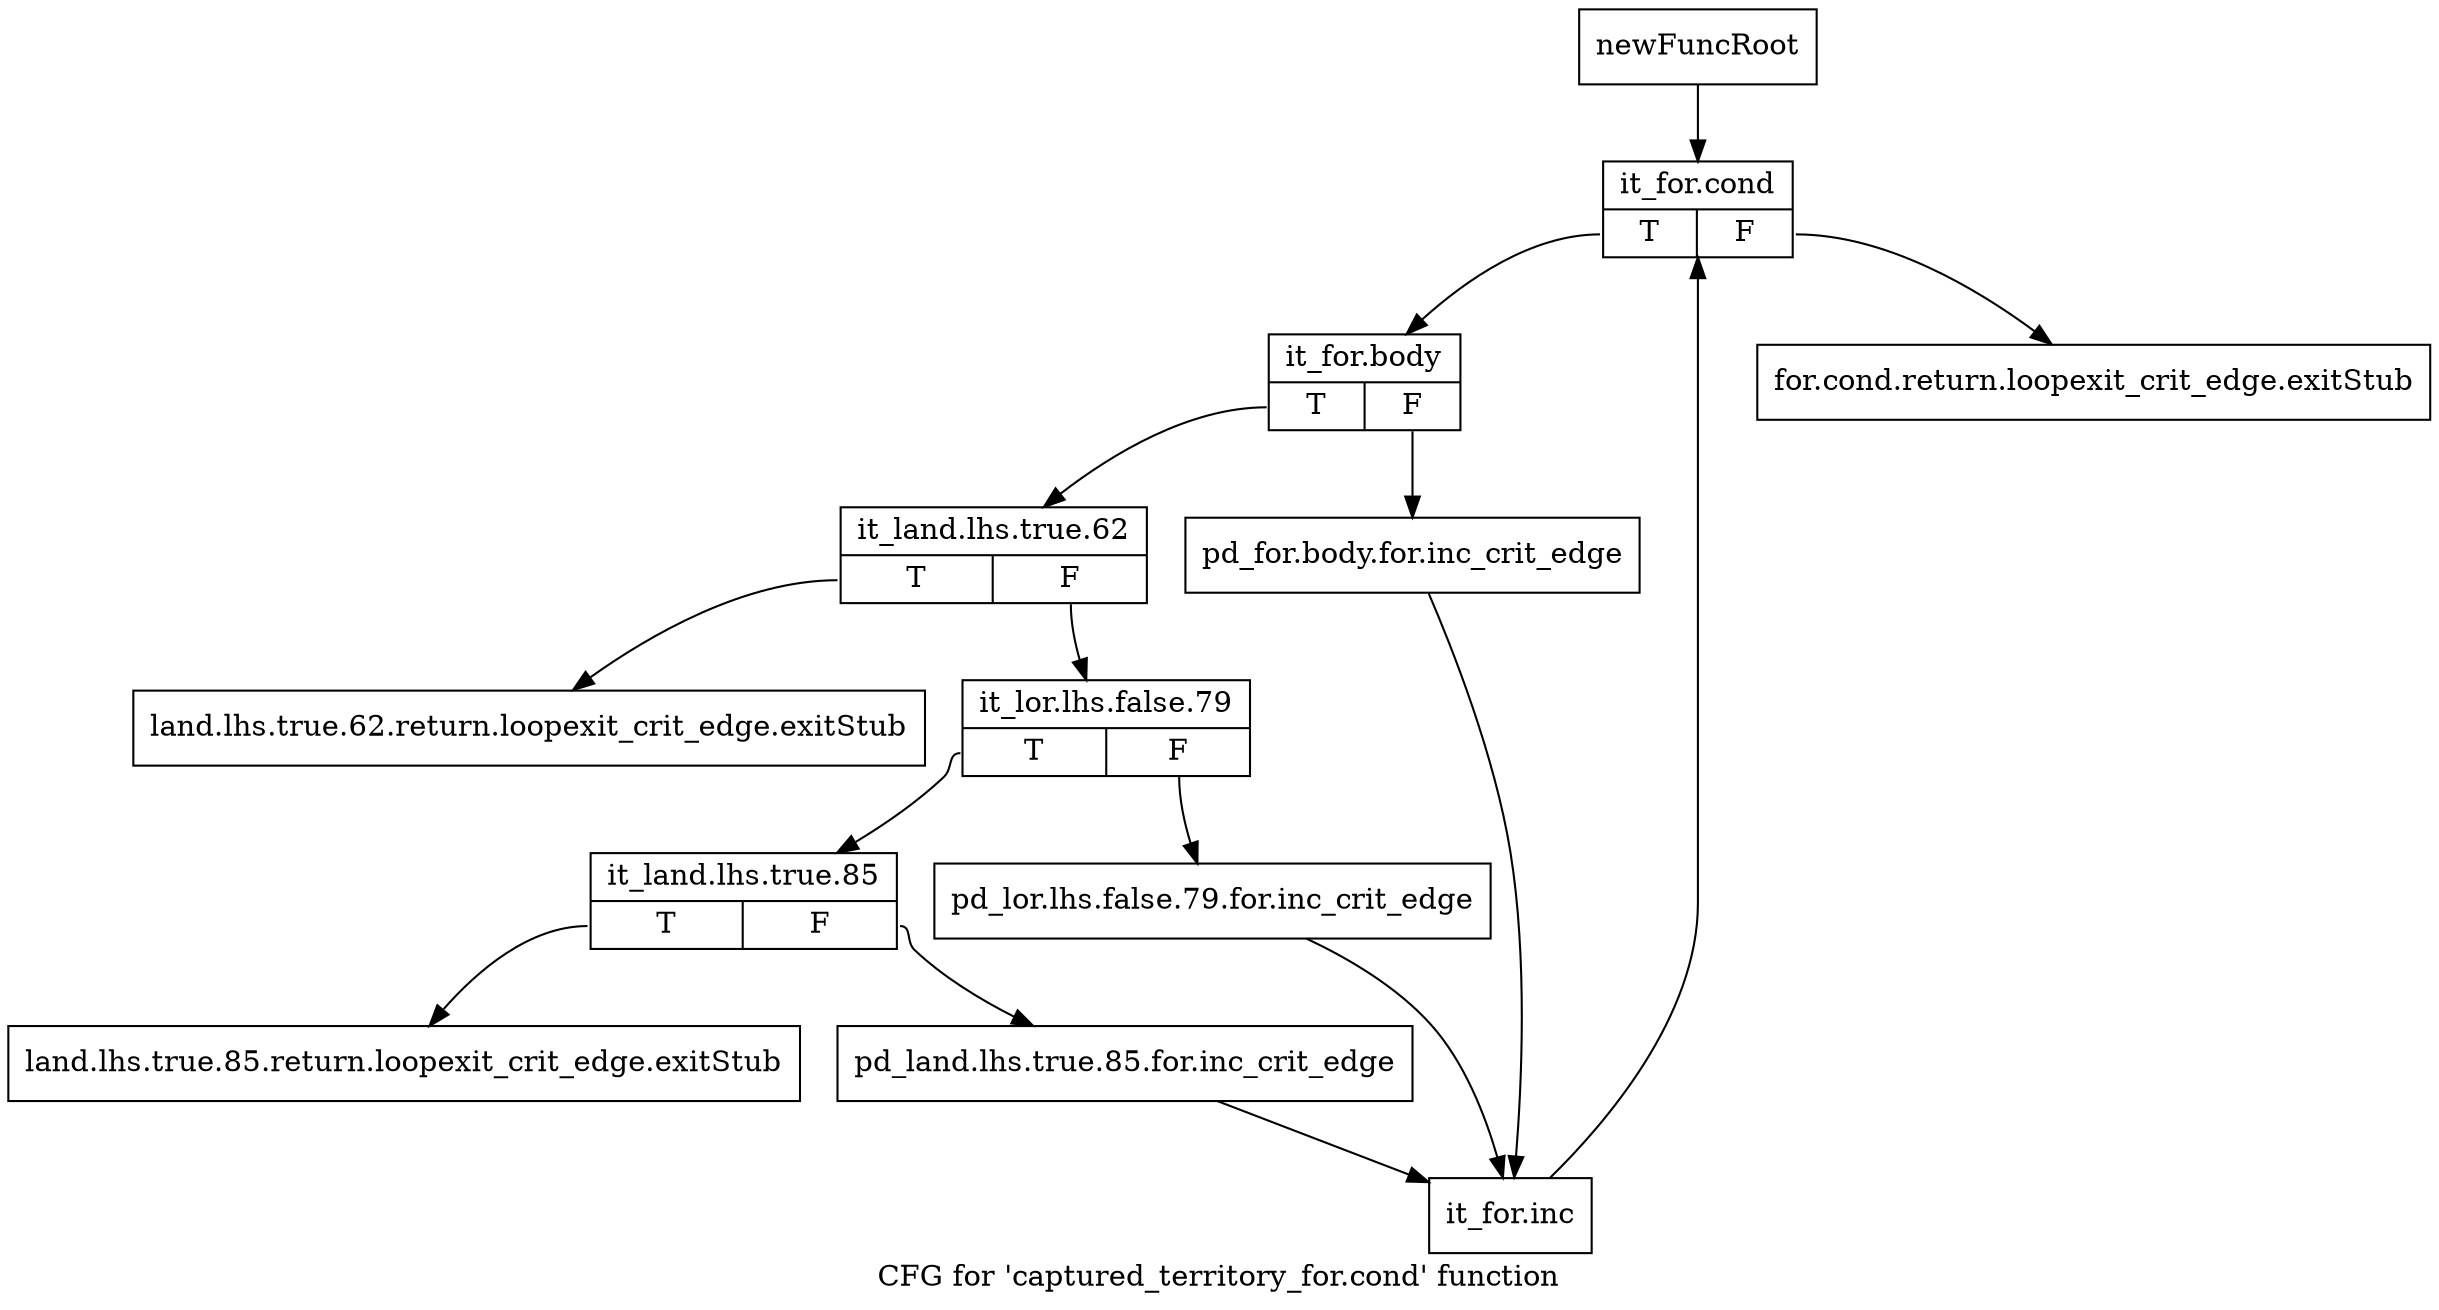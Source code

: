 digraph "CFG for 'captured_territory_for.cond' function" {
	label="CFG for 'captured_territory_for.cond' function";

	Node0x450c310 [shape=record,label="{newFuncRoot}"];
	Node0x450c310 -> Node0x450c450;
	Node0x450c360 [shape=record,label="{for.cond.return.loopexit_crit_edge.exitStub}"];
	Node0x450c3b0 [shape=record,label="{land.lhs.true.62.return.loopexit_crit_edge.exitStub}"];
	Node0x450c400 [shape=record,label="{land.lhs.true.85.return.loopexit_crit_edge.exitStub}"];
	Node0x450c450 [shape=record,label="{it_for.cond|{<s0>T|<s1>F}}"];
	Node0x450c450:s0 -> Node0x450c4a0;
	Node0x450c450:s1 -> Node0x450c360;
	Node0x450c4a0 [shape=record,label="{it_for.body|{<s0>T|<s1>F}}"];
	Node0x450c4a0:s0 -> Node0x451c570;
	Node0x450c4a0:s1 -> Node0x450c4f0;
	Node0x450c4f0 [shape=record,label="{pd_for.body.for.inc_crit_edge}"];
	Node0x450c4f0 -> Node0x451c700;
	Node0x451c570 [shape=record,label="{it_land.lhs.true.62|{<s0>T|<s1>F}}"];
	Node0x451c570:s0 -> Node0x450c3b0;
	Node0x451c570:s1 -> Node0x451c5c0;
	Node0x451c5c0 [shape=record,label="{it_lor.lhs.false.79|{<s0>T|<s1>F}}"];
	Node0x451c5c0:s0 -> Node0x451c660;
	Node0x451c5c0:s1 -> Node0x451c610;
	Node0x451c610 [shape=record,label="{pd_lor.lhs.false.79.for.inc_crit_edge}"];
	Node0x451c610 -> Node0x451c700;
	Node0x451c660 [shape=record,label="{it_land.lhs.true.85|{<s0>T|<s1>F}}"];
	Node0x451c660:s0 -> Node0x450c400;
	Node0x451c660:s1 -> Node0x451c6b0;
	Node0x451c6b0 [shape=record,label="{pd_land.lhs.true.85.for.inc_crit_edge}"];
	Node0x451c6b0 -> Node0x451c700;
	Node0x451c700 [shape=record,label="{it_for.inc}"];
	Node0x451c700 -> Node0x450c450;
}
